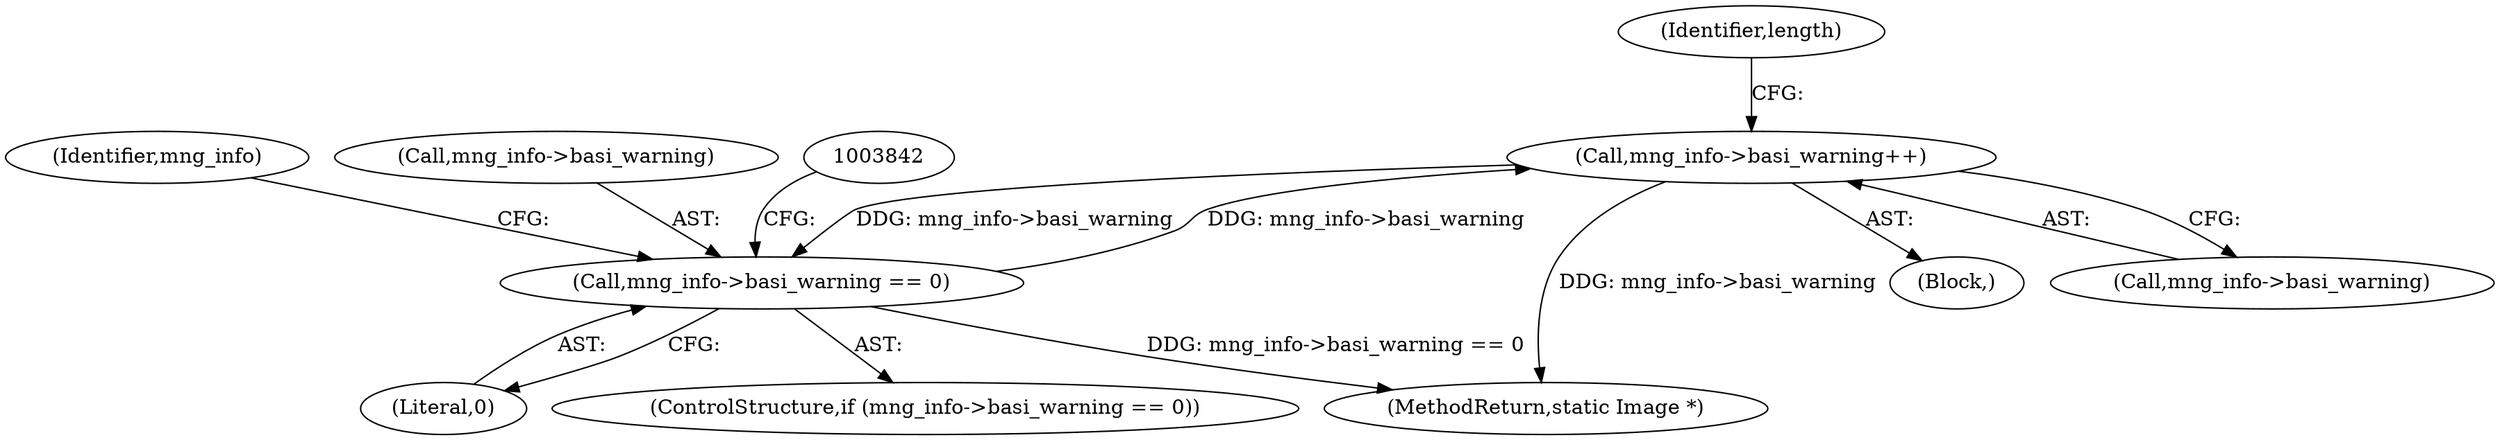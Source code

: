 digraph "0_ImageMagick_22e0310345499ffe906c604428f2a3a668942b05@pointer" {
"1003855" [label="(Call,mng_info->basi_warning++)"];
"1003836" [label="(Call,mng_info->basi_warning == 0)"];
"1003855" [label="(Call,mng_info->basi_warning++)"];
"1003856" [label="(Call,mng_info->basi_warning)"];
"1003857" [label="(Identifier,mng_info)"];
"1003855" [label="(Call,mng_info->basi_warning++)"];
"1003840" [label="(Literal,0)"];
"1007383" [label="(MethodReturn,static Image *)"];
"1003831" [label="(Block,)"];
"1003836" [label="(Call,mng_info->basi_warning == 0)"];
"1003835" [label="(ControlStructure,if (mng_info->basi_warning == 0))"];
"1003837" [label="(Call,mng_info->basi_warning)"];
"1003861" [label="(Identifier,length)"];
"1003855" -> "1003831"  [label="AST: "];
"1003855" -> "1003856"  [label="CFG: "];
"1003856" -> "1003855"  [label="AST: "];
"1003861" -> "1003855"  [label="CFG: "];
"1003855" -> "1007383"  [label="DDG: mng_info->basi_warning"];
"1003855" -> "1003836"  [label="DDG: mng_info->basi_warning"];
"1003836" -> "1003855"  [label="DDG: mng_info->basi_warning"];
"1003836" -> "1003835"  [label="AST: "];
"1003836" -> "1003840"  [label="CFG: "];
"1003837" -> "1003836"  [label="AST: "];
"1003840" -> "1003836"  [label="AST: "];
"1003842" -> "1003836"  [label="CFG: "];
"1003857" -> "1003836"  [label="CFG: "];
"1003836" -> "1007383"  [label="DDG: mng_info->basi_warning == 0"];
}
